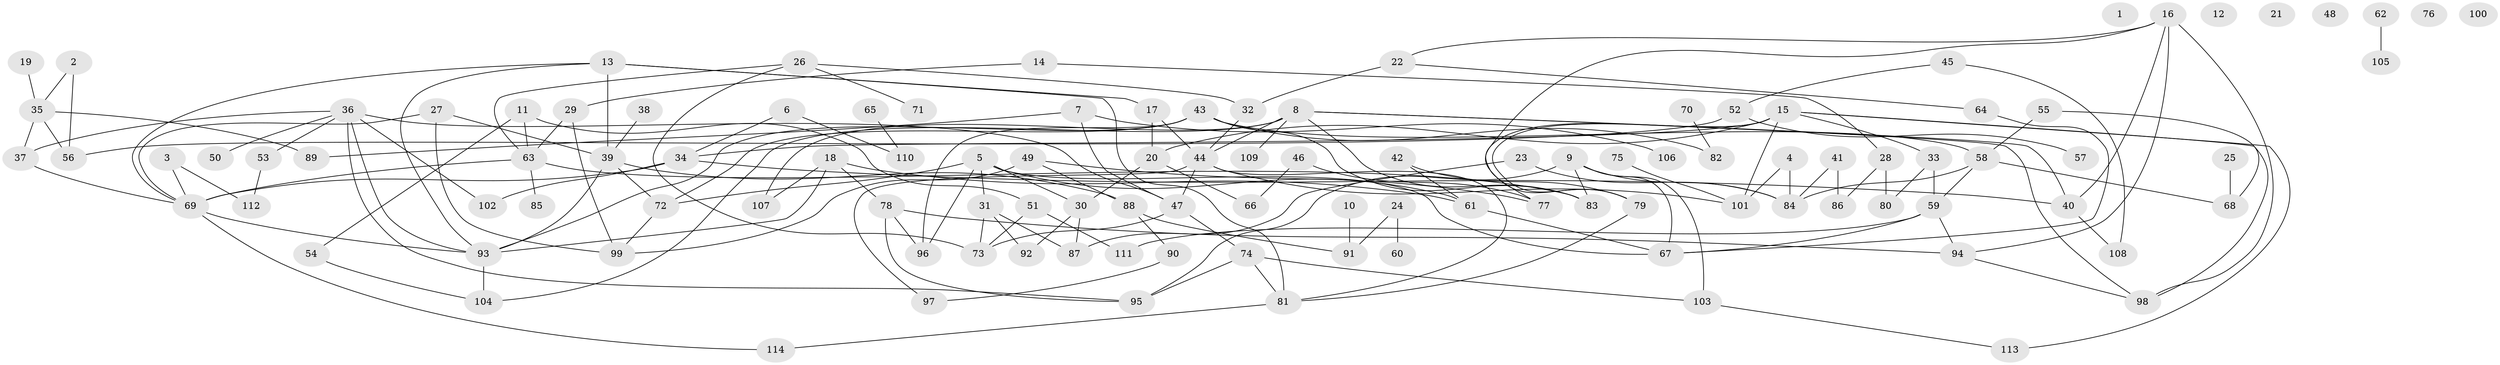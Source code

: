 // coarse degree distribution, {4: 0.1951219512195122, 9: 0.024390243902439025, 13: 0.024390243902439025, 8: 0.024390243902439025, 2: 0.14634146341463414, 14: 0.024390243902439025, 5: 0.12195121951219512, 3: 0.12195121951219512, 10: 0.024390243902439025, 7: 0.0975609756097561, 1: 0.14634146341463414, 6: 0.04878048780487805}
// Generated by graph-tools (version 1.1) at 2025/48/03/04/25 22:48:01]
// undirected, 114 vertices, 170 edges
graph export_dot {
  node [color=gray90,style=filled];
  1;
  2;
  3;
  4;
  5;
  6;
  7;
  8;
  9;
  10;
  11;
  12;
  13;
  14;
  15;
  16;
  17;
  18;
  19;
  20;
  21;
  22;
  23;
  24;
  25;
  26;
  27;
  28;
  29;
  30;
  31;
  32;
  33;
  34;
  35;
  36;
  37;
  38;
  39;
  40;
  41;
  42;
  43;
  44;
  45;
  46;
  47;
  48;
  49;
  50;
  51;
  52;
  53;
  54;
  55;
  56;
  57;
  58;
  59;
  60;
  61;
  62;
  63;
  64;
  65;
  66;
  67;
  68;
  69;
  70;
  71;
  72;
  73;
  74;
  75;
  76;
  77;
  78;
  79;
  80;
  81;
  82;
  83;
  84;
  85;
  86;
  87;
  88;
  89;
  90;
  91;
  92;
  93;
  94;
  95;
  96;
  97;
  98;
  99;
  100;
  101;
  102;
  103;
  104;
  105;
  106;
  107;
  108;
  109;
  110;
  111;
  112;
  113;
  114;
  2 -- 35;
  2 -- 56;
  3 -- 69;
  3 -- 112;
  4 -- 84;
  4 -- 101;
  5 -- 30;
  5 -- 31;
  5 -- 61;
  5 -- 67;
  5 -- 72;
  5 -- 96;
  6 -- 34;
  6 -- 110;
  7 -- 47;
  7 -- 89;
  7 -- 106;
  8 -- 40;
  8 -- 44;
  8 -- 83;
  8 -- 98;
  8 -- 104;
  8 -- 107;
  8 -- 109;
  9 -- 67;
  9 -- 83;
  9 -- 84;
  9 -- 95;
  9 -- 103;
  10 -- 91;
  11 -- 51;
  11 -- 54;
  11 -- 63;
  13 -- 17;
  13 -- 39;
  13 -- 69;
  13 -- 81;
  13 -- 93;
  14 -- 28;
  14 -- 29;
  15 -- 20;
  15 -- 33;
  15 -- 34;
  15 -- 77;
  15 -- 79;
  15 -- 98;
  15 -- 101;
  15 -- 113;
  16 -- 22;
  16 -- 40;
  16 -- 79;
  16 -- 94;
  16 -- 98;
  17 -- 20;
  17 -- 44;
  18 -- 61;
  18 -- 78;
  18 -- 93;
  18 -- 107;
  19 -- 35;
  20 -- 30;
  20 -- 66;
  22 -- 32;
  22 -- 64;
  23 -- 84;
  23 -- 87;
  24 -- 60;
  24 -- 91;
  25 -- 68;
  26 -- 32;
  26 -- 63;
  26 -- 71;
  26 -- 73;
  27 -- 39;
  27 -- 69;
  27 -- 99;
  28 -- 80;
  28 -- 86;
  29 -- 63;
  29 -- 99;
  30 -- 87;
  30 -- 92;
  31 -- 73;
  31 -- 87;
  31 -- 92;
  32 -- 44;
  33 -- 59;
  33 -- 80;
  34 -- 40;
  34 -- 69;
  34 -- 102;
  35 -- 37;
  35 -- 56;
  35 -- 89;
  36 -- 37;
  36 -- 47;
  36 -- 50;
  36 -- 53;
  36 -- 93;
  36 -- 95;
  36 -- 102;
  37 -- 69;
  38 -- 39;
  39 -- 72;
  39 -- 88;
  39 -- 93;
  40 -- 108;
  41 -- 84;
  41 -- 86;
  42 -- 61;
  42 -- 79;
  43 -- 58;
  43 -- 72;
  43 -- 82;
  43 -- 83;
  43 -- 93;
  43 -- 96;
  44 -- 47;
  44 -- 81;
  44 -- 97;
  44 -- 101;
  45 -- 52;
  45 -- 108;
  46 -- 66;
  46 -- 77;
  47 -- 73;
  47 -- 74;
  49 -- 77;
  49 -- 88;
  49 -- 99;
  51 -- 73;
  51 -- 111;
  52 -- 56;
  52 -- 57;
  53 -- 112;
  54 -- 104;
  55 -- 58;
  55 -- 68;
  58 -- 59;
  58 -- 68;
  58 -- 84;
  59 -- 67;
  59 -- 94;
  59 -- 111;
  61 -- 67;
  62 -- 105;
  63 -- 69;
  63 -- 83;
  63 -- 85;
  64 -- 67;
  65 -- 110;
  69 -- 93;
  69 -- 114;
  70 -- 82;
  72 -- 99;
  74 -- 81;
  74 -- 95;
  74 -- 103;
  75 -- 101;
  78 -- 94;
  78 -- 95;
  78 -- 96;
  79 -- 81;
  81 -- 114;
  88 -- 90;
  88 -- 91;
  90 -- 97;
  93 -- 104;
  94 -- 98;
  103 -- 113;
}
